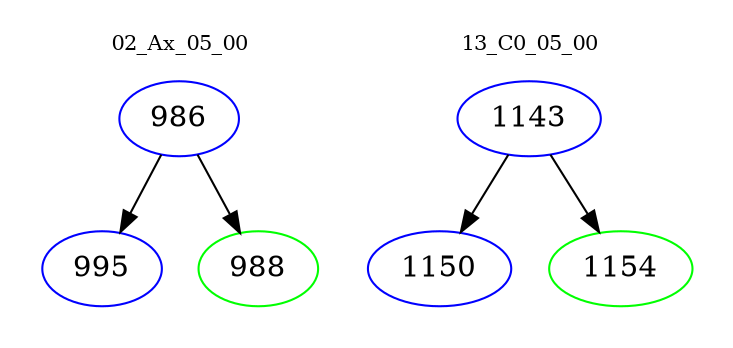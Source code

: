 digraph{
subgraph cluster_0 {
color = white
label = "02_Ax_05_00";
fontsize=10;
T0_986 [label="986", color="blue"]
T0_986 -> T0_995 [color="black"]
T0_995 [label="995", color="blue"]
T0_986 -> T0_988 [color="black"]
T0_988 [label="988", color="green"]
}
subgraph cluster_1 {
color = white
label = "13_C0_05_00";
fontsize=10;
T1_1143 [label="1143", color="blue"]
T1_1143 -> T1_1150 [color="black"]
T1_1150 [label="1150", color="blue"]
T1_1143 -> T1_1154 [color="black"]
T1_1154 [label="1154", color="green"]
}
}
